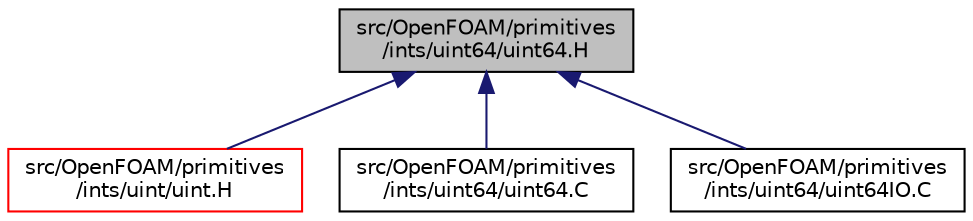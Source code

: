 digraph "src/OpenFOAM/primitives/ints/uint64/uint64.H"
{
  bgcolor="transparent";
  edge [fontname="Helvetica",fontsize="10",labelfontname="Helvetica",labelfontsize="10"];
  node [fontname="Helvetica",fontsize="10",shape=record];
  Node1 [label="src/OpenFOAM/primitives\l/ints/uint64/uint64.H",height=0.2,width=0.4,color="black", fillcolor="grey75", style="filled", fontcolor="black"];
  Node1 -> Node2 [dir="back",color="midnightblue",fontsize="10",style="solid",fontname="Helvetica"];
  Node2 [label="src/OpenFOAM/primitives\l/ints/uint/uint.H",height=0.2,width=0.4,color="red",URL="$a08890.html",tooltip="System uinteger. "];
  Node1 -> Node3 [dir="back",color="midnightblue",fontsize="10",style="solid",fontname="Helvetica"];
  Node3 [label="src/OpenFOAM/primitives\l/ints/uint64/uint64.C",height=0.2,width=0.4,color="black",URL="$a08895.html"];
  Node1 -> Node4 [dir="back",color="midnightblue",fontsize="10",style="solid",fontname="Helvetica"];
  Node4 [label="src/OpenFOAM/primitives\l/ints/uint64/uint64IO.C",height=0.2,width=0.4,color="black",URL="$a08897.html"];
}
